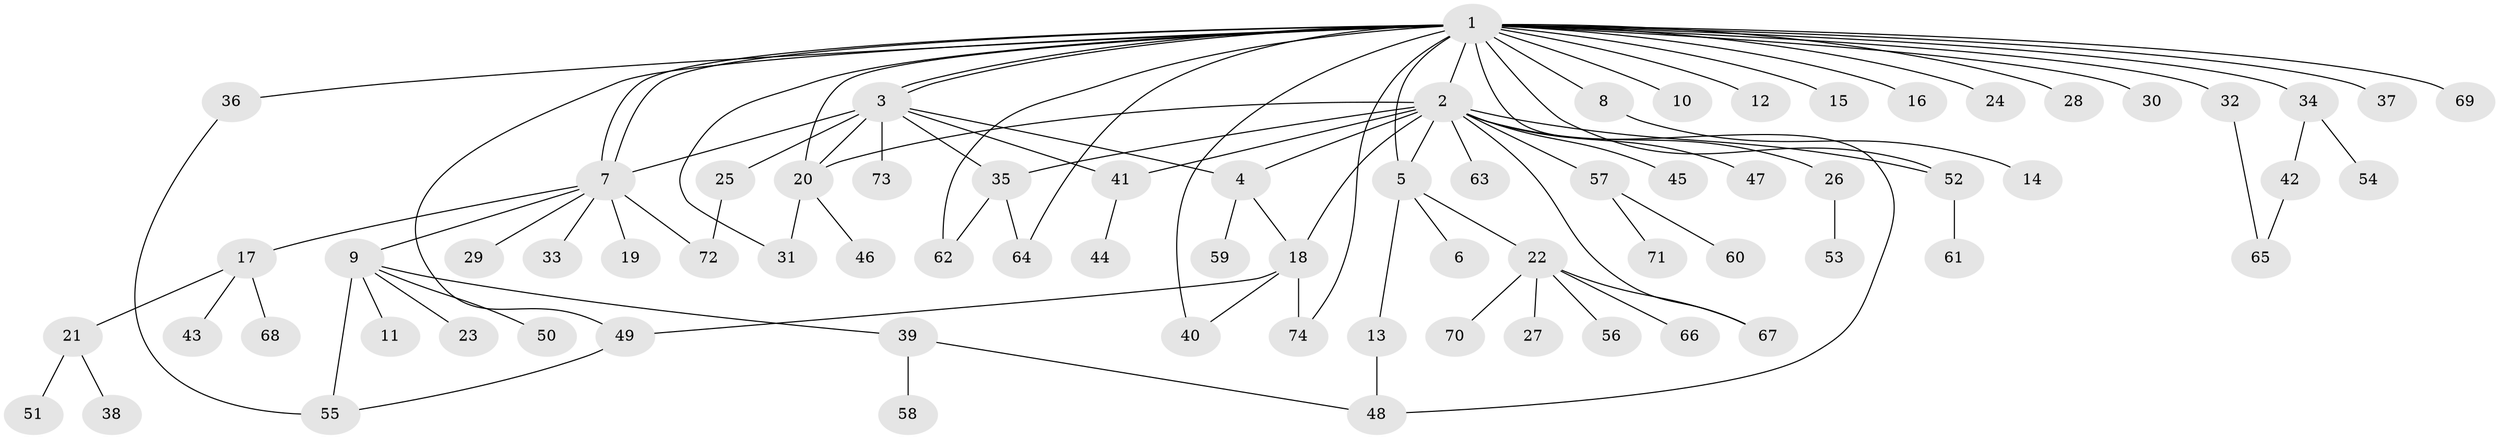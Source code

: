 // Generated by graph-tools (version 1.1) at 2025/11/02/27/25 16:11:13]
// undirected, 74 vertices, 97 edges
graph export_dot {
graph [start="1"]
  node [color=gray90,style=filled];
  1;
  2;
  3;
  4;
  5;
  6;
  7;
  8;
  9;
  10;
  11;
  12;
  13;
  14;
  15;
  16;
  17;
  18;
  19;
  20;
  21;
  22;
  23;
  24;
  25;
  26;
  27;
  28;
  29;
  30;
  31;
  32;
  33;
  34;
  35;
  36;
  37;
  38;
  39;
  40;
  41;
  42;
  43;
  44;
  45;
  46;
  47;
  48;
  49;
  50;
  51;
  52;
  53;
  54;
  55;
  56;
  57;
  58;
  59;
  60;
  61;
  62;
  63;
  64;
  65;
  66;
  67;
  68;
  69;
  70;
  71;
  72;
  73;
  74;
  1 -- 2;
  1 -- 3;
  1 -- 3;
  1 -- 5;
  1 -- 7;
  1 -- 7;
  1 -- 8;
  1 -- 10;
  1 -- 12;
  1 -- 15;
  1 -- 16;
  1 -- 20;
  1 -- 24;
  1 -- 28;
  1 -- 30;
  1 -- 31;
  1 -- 32;
  1 -- 34;
  1 -- 36;
  1 -- 37;
  1 -- 40;
  1 -- 48;
  1 -- 49;
  1 -- 52;
  1 -- 62;
  1 -- 64;
  1 -- 69;
  1 -- 74;
  2 -- 4;
  2 -- 5;
  2 -- 18;
  2 -- 20;
  2 -- 26;
  2 -- 35;
  2 -- 41;
  2 -- 45;
  2 -- 47;
  2 -- 52;
  2 -- 57;
  2 -- 63;
  2 -- 67;
  3 -- 4;
  3 -- 7;
  3 -- 20;
  3 -- 25;
  3 -- 35;
  3 -- 41;
  3 -- 73;
  4 -- 18;
  4 -- 59;
  5 -- 6;
  5 -- 13;
  5 -- 22;
  7 -- 9;
  7 -- 17;
  7 -- 19;
  7 -- 29;
  7 -- 33;
  7 -- 72;
  8 -- 14;
  9 -- 11;
  9 -- 23;
  9 -- 39;
  9 -- 50;
  9 -- 55;
  13 -- 48;
  17 -- 21;
  17 -- 43;
  17 -- 68;
  18 -- 40;
  18 -- 49;
  18 -- 74;
  20 -- 31;
  20 -- 46;
  21 -- 38;
  21 -- 51;
  22 -- 27;
  22 -- 56;
  22 -- 66;
  22 -- 67;
  22 -- 70;
  25 -- 72;
  26 -- 53;
  32 -- 65;
  34 -- 42;
  34 -- 54;
  35 -- 62;
  35 -- 64;
  36 -- 55;
  39 -- 48;
  39 -- 58;
  41 -- 44;
  42 -- 65;
  49 -- 55;
  52 -- 61;
  57 -- 60;
  57 -- 71;
}
